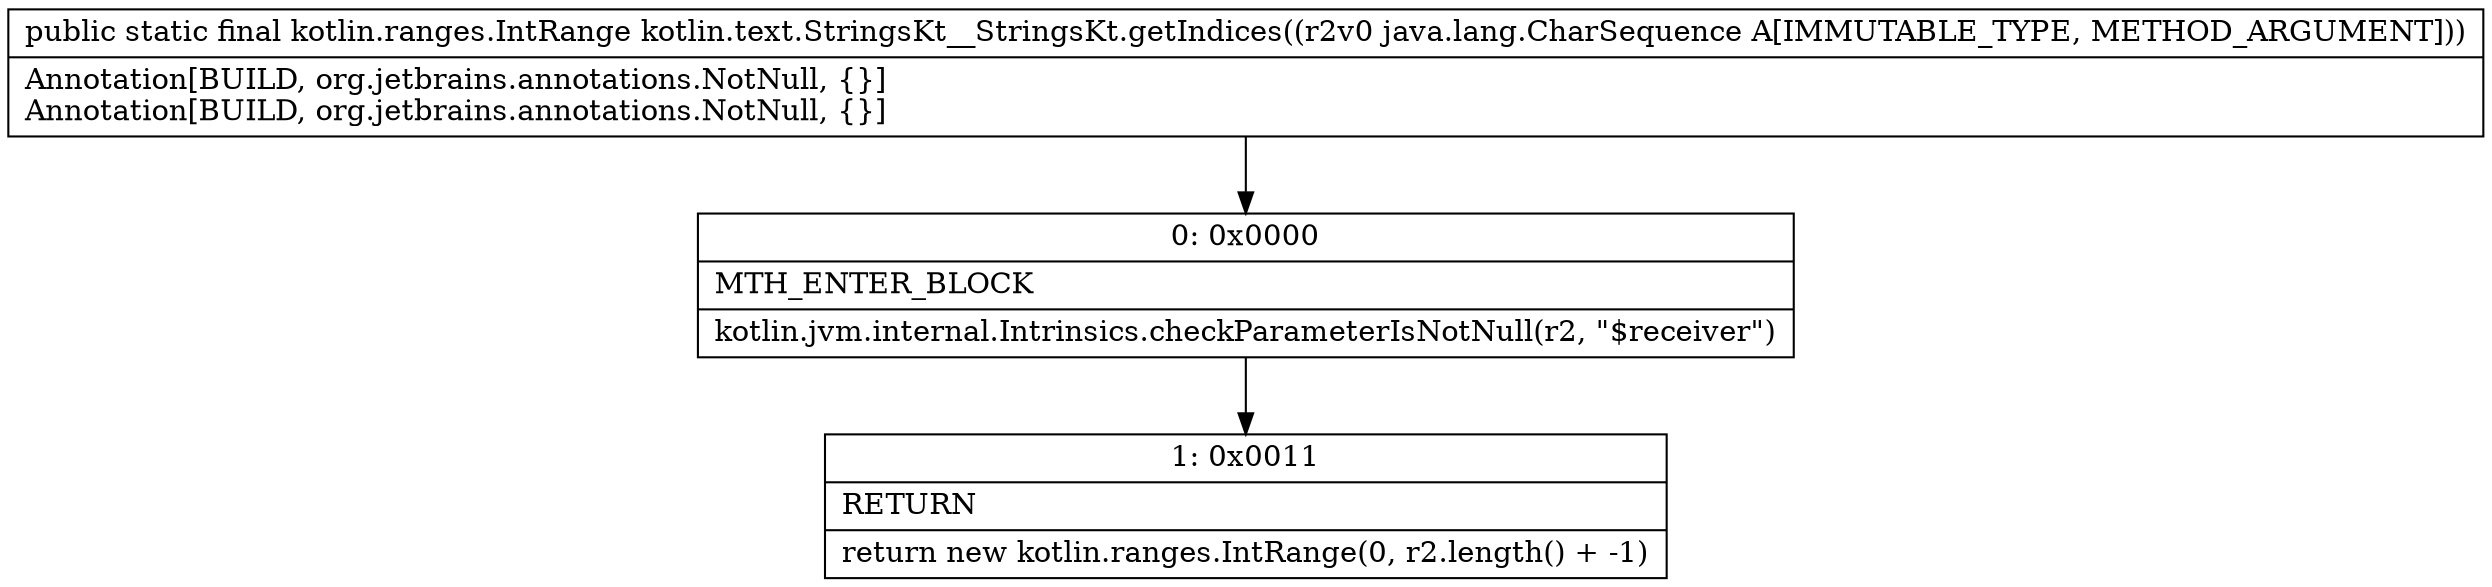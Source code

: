 digraph "CFG forkotlin.text.StringsKt__StringsKt.getIndices(Ljava\/lang\/CharSequence;)Lkotlin\/ranges\/IntRange;" {
Node_0 [shape=record,label="{0\:\ 0x0000|MTH_ENTER_BLOCK\l|kotlin.jvm.internal.Intrinsics.checkParameterIsNotNull(r2, \"$receiver\")\l}"];
Node_1 [shape=record,label="{1\:\ 0x0011|RETURN\l|return new kotlin.ranges.IntRange(0, r2.length() + \-1)\l}"];
MethodNode[shape=record,label="{public static final kotlin.ranges.IntRange kotlin.text.StringsKt__StringsKt.getIndices((r2v0 java.lang.CharSequence A[IMMUTABLE_TYPE, METHOD_ARGUMENT]))  | Annotation[BUILD, org.jetbrains.annotations.NotNull, \{\}]\lAnnotation[BUILD, org.jetbrains.annotations.NotNull, \{\}]\l}"];
MethodNode -> Node_0;
Node_0 -> Node_1;
}

